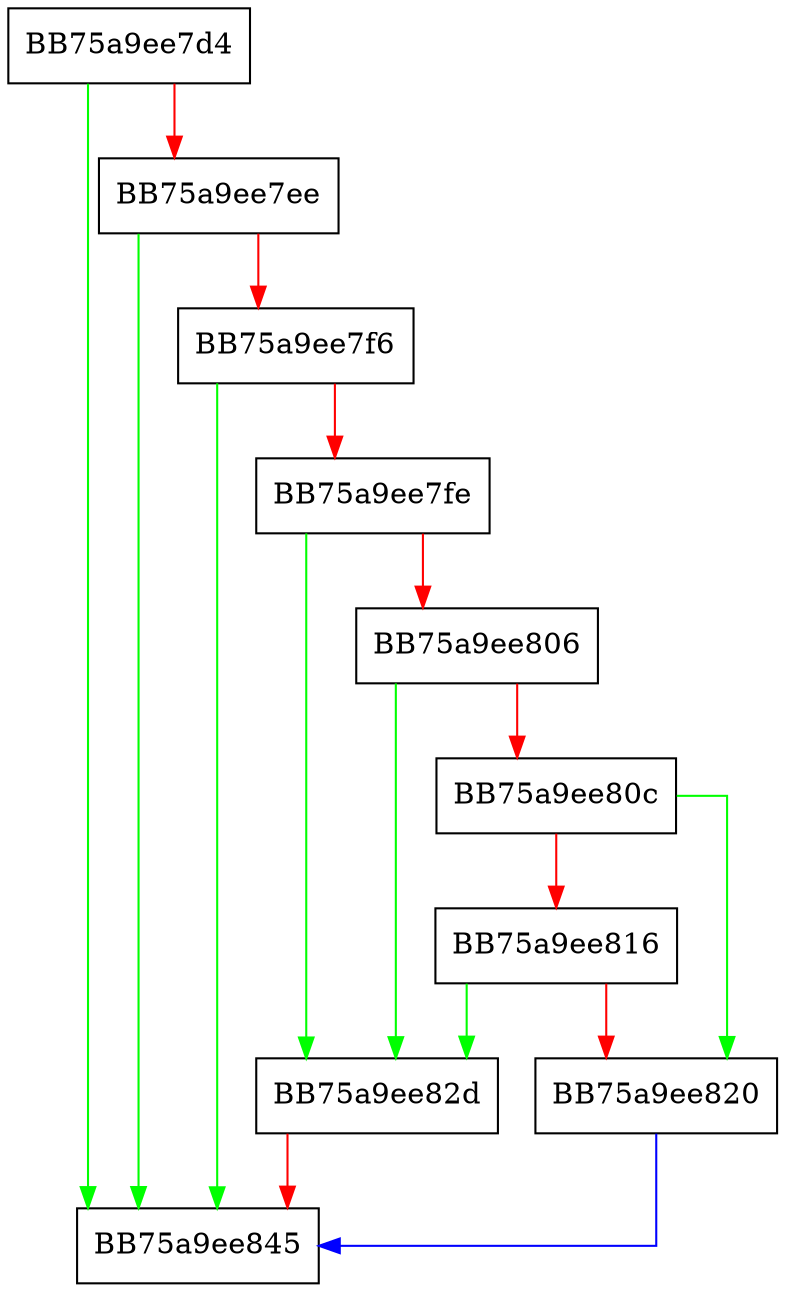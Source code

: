 digraph __ExceptionPtrCurrentException {
  node [shape="box"];
  graph [splines=ortho];
  BB75a9ee7d4 -> BB75a9ee845 [color="green"];
  BB75a9ee7d4 -> BB75a9ee7ee [color="red"];
  BB75a9ee7ee -> BB75a9ee845 [color="green"];
  BB75a9ee7ee -> BB75a9ee7f6 [color="red"];
  BB75a9ee7f6 -> BB75a9ee845 [color="green"];
  BB75a9ee7f6 -> BB75a9ee7fe [color="red"];
  BB75a9ee7fe -> BB75a9ee82d [color="green"];
  BB75a9ee7fe -> BB75a9ee806 [color="red"];
  BB75a9ee806 -> BB75a9ee82d [color="green"];
  BB75a9ee806 -> BB75a9ee80c [color="red"];
  BB75a9ee80c -> BB75a9ee820 [color="green"];
  BB75a9ee80c -> BB75a9ee816 [color="red"];
  BB75a9ee816 -> BB75a9ee82d [color="green"];
  BB75a9ee816 -> BB75a9ee820 [color="red"];
  BB75a9ee820 -> BB75a9ee845 [color="blue"];
  BB75a9ee82d -> BB75a9ee845 [color="red"];
}